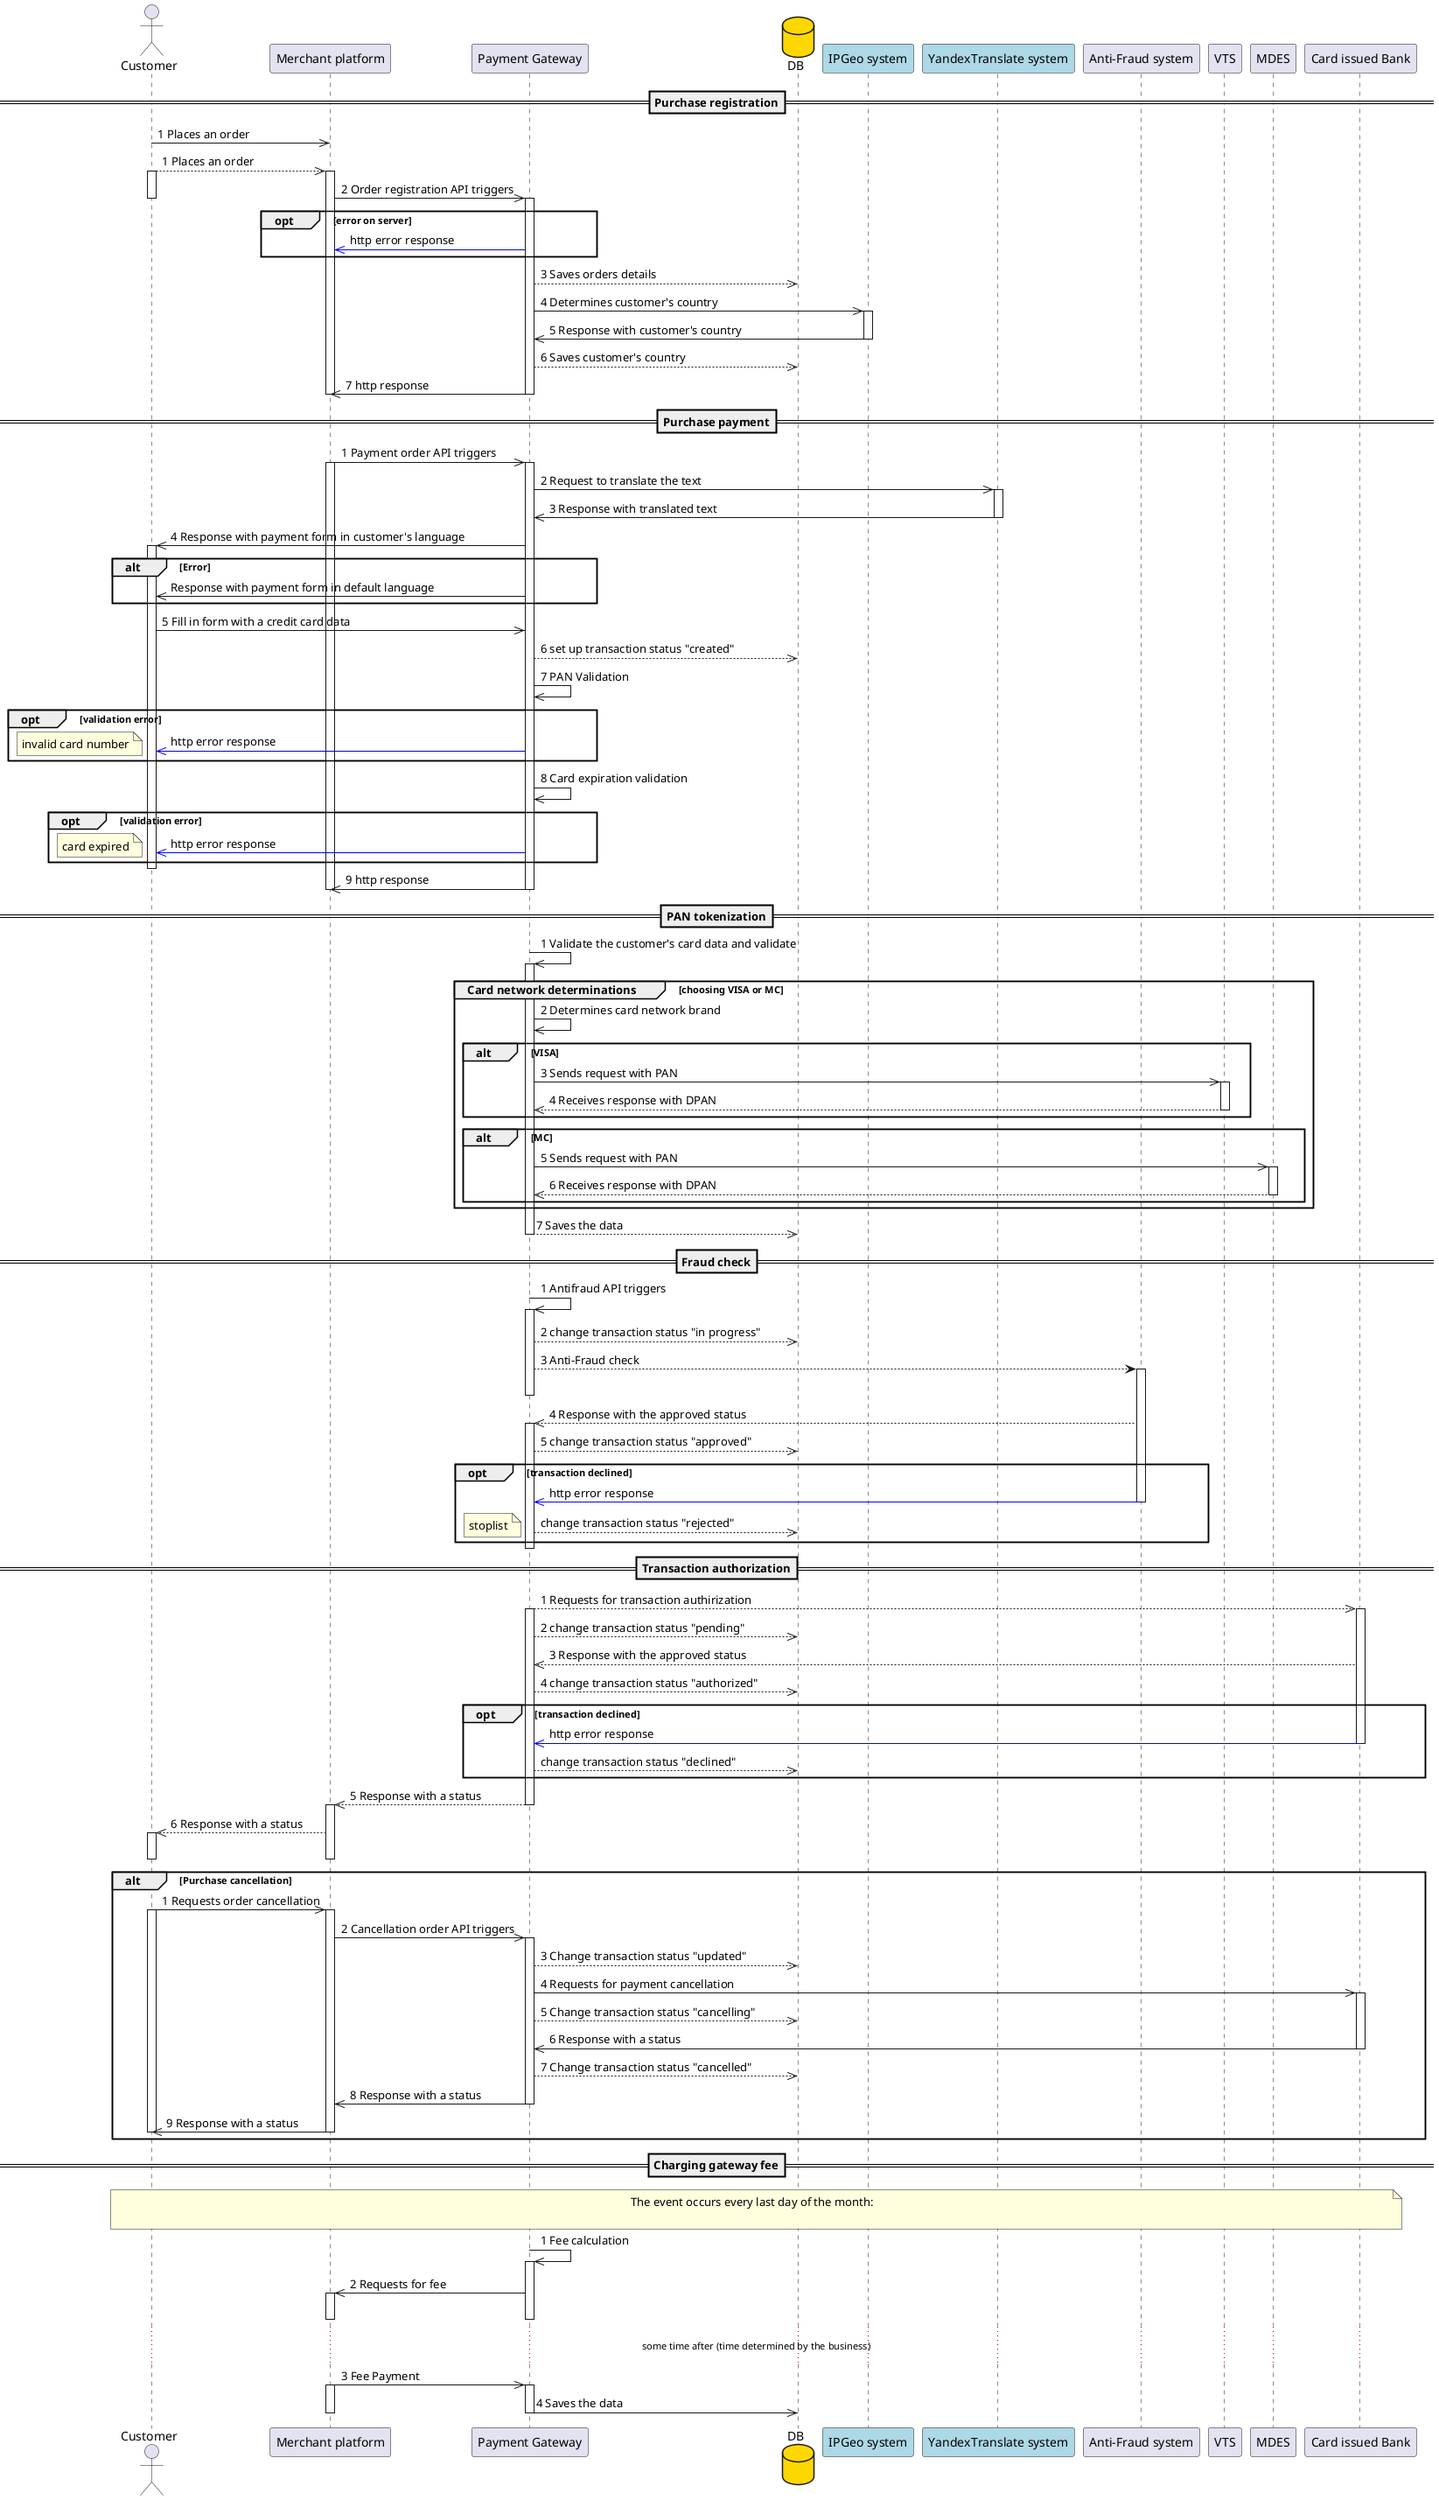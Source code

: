 @startuml

actor "Customer" as A
participant "Merchant platform" as B
participant "Payment Gateway" as C
database DB  #gold
participant "IPGeo system" as D #lightblue
participant "YandexTranslate system" as II #lightblue
participant "Anti-Fraud system" as E
participant "VTS" as F
participant "MDES" as G
participant "Card issued Bank" as H


==Purchase registration==
"A" ->> "B": 1 Places an order
"A" -->> "B": 1 Places an order
Activate A
Activate B
"B" ->> "C": 2 Order registration API triggers
Deactivate A
Activate C
opt error on server
"B" <<-[#blue] "C": http error response
end

"DB" <<-- "C": 3 Saves orders details
"C" ->> "D": 4 Determines customer's country
Activate D
"C" <<- "D": 5 Response with customer's country
Deactivate D
"DB" <<-- "C": 6 Saves customer's country
"B" <<- "C": 7 http response
Deactivate C
Deactivate B

==Purchase payment==
"B" ->> "C": 1 Payment order API triggers
Activate B
Activate C

"C" ->> "II": 2 Request to translate the text
Activate II
"C" <<- "II": 3 Response with translated text
Deactivate II

"A" <<- "C": 4 Response with payment form in customer's language
Activate A
alt Error
"A" <<- "C": Response with payment form in default language
end

"A" ->> "C": 5 Fill in form with a credit card data
"C" -->> DB: 6 set up transaction status "created"

"C" ->> "C": 7 PAN Validation
opt validation error
"A" <<-[#blue] "C": http error response
note left: invalid card number
end

"C" ->> "C": 8 Card expiration validation
opt validation error
"A" <<-[#blue] "C": http error response
note left: card expired
end
Deactivate A
"B" <<- "C": 9 http response
Deactivate B
Deactivate C

==PAN tokenization==

"C" ->> "C": 1 Validate the customer's card data and validate
Activate C
group Card network determinations [choosing VISA or MC]
"C" ->> "C": 2 Determines card network brand
alt VISA
"C" ->> "F":  3 Sends request with PAN
Activate F
"C" <<-- "F":  4 Receives response with DPAN
Deactivate F
end
alt MC
"C" ->> "G":  5 Sends request with PAN
Activate G
"C" <<-- "G":  6 Receives response with DPAN
Deactivate G
end
end
"C" -->> DB: 7 Saves the data
Deactivate C
Deactivate B


==Fraud check==

"C" ->> "C": 1 Antifraud API triggers
Activate C
"C" -->> DB: 2 change transaction status "in progress"

"C" --> "E": 3 Anti-Fraud check
Activate E
Deactivate C

"C" <<-- "E": 4 Response with the approved status
Activate C
"C" -->> DB: 5 change transaction status "approved"
opt transaction declined
"C" <<-[#blue] "E": http error response
Deactivate E
"C" -->> DB: change transaction status "rejected"
note left: stoplist
end

Deactivate C
Deactivate A

==Transaction authorization==
"C" -->> "H": 1 Requests for transaction authirization
Activate C
Activate H
"C" -->> DB: 2 change transaction status "pending"

"C" <<-- "H": 3 Response with the approved status
"C" -->> DB: 4 change transaction status "authorized"
opt transaction declined
"C" <<-[#blue] "H": http error response
Deactivate H
"C" -->> DB: change transaction status "declined"
end
"B" <<-- "C": 5 Response with a status
Deactivate C
Activate B
"A" <<-- "B": 6 Response with a status
Activate A
Deactivate B
Deactivate A


alt Purchase cancellation
"A" ->> "B": 1 Requests order cancellation
Activate A
Activate B
"B" ->> "C": 2 Cancellation order API triggers
Activate C
"C" -->> DB: 3 Change transaction status "updated"
"C" ->> "H": 4 Requests for payment cancellation
Activate H
"C" -->> DB: 5 Change transaction status "cancelling"
"C" <<- "H": 6 Response with a status
Deactivate H
"C" -->> DB: 7 Change transaction status "cancelled"
"B" <<- "C": 8 Response with a status
Deactivate C
"A" <<- "B": 9 Response with a status
Deactivate B
Deactivate A
end


==Charging gateway fee==

note across: The event occurs every last day of the month:\n""""

"C"->>"C": 1 Fee calculation
Activate C
"B" <<-"C": 2 Requests for fee
Activate B

Deactivate B
Deactivate C

...some time after (time determined by the business)...

"B" ->> "C": 3 Fee Payment
Activate C
Activate B
"C" ->> DB: 4 Saves the data
Deactivate C
Deactivate B


@enduml

